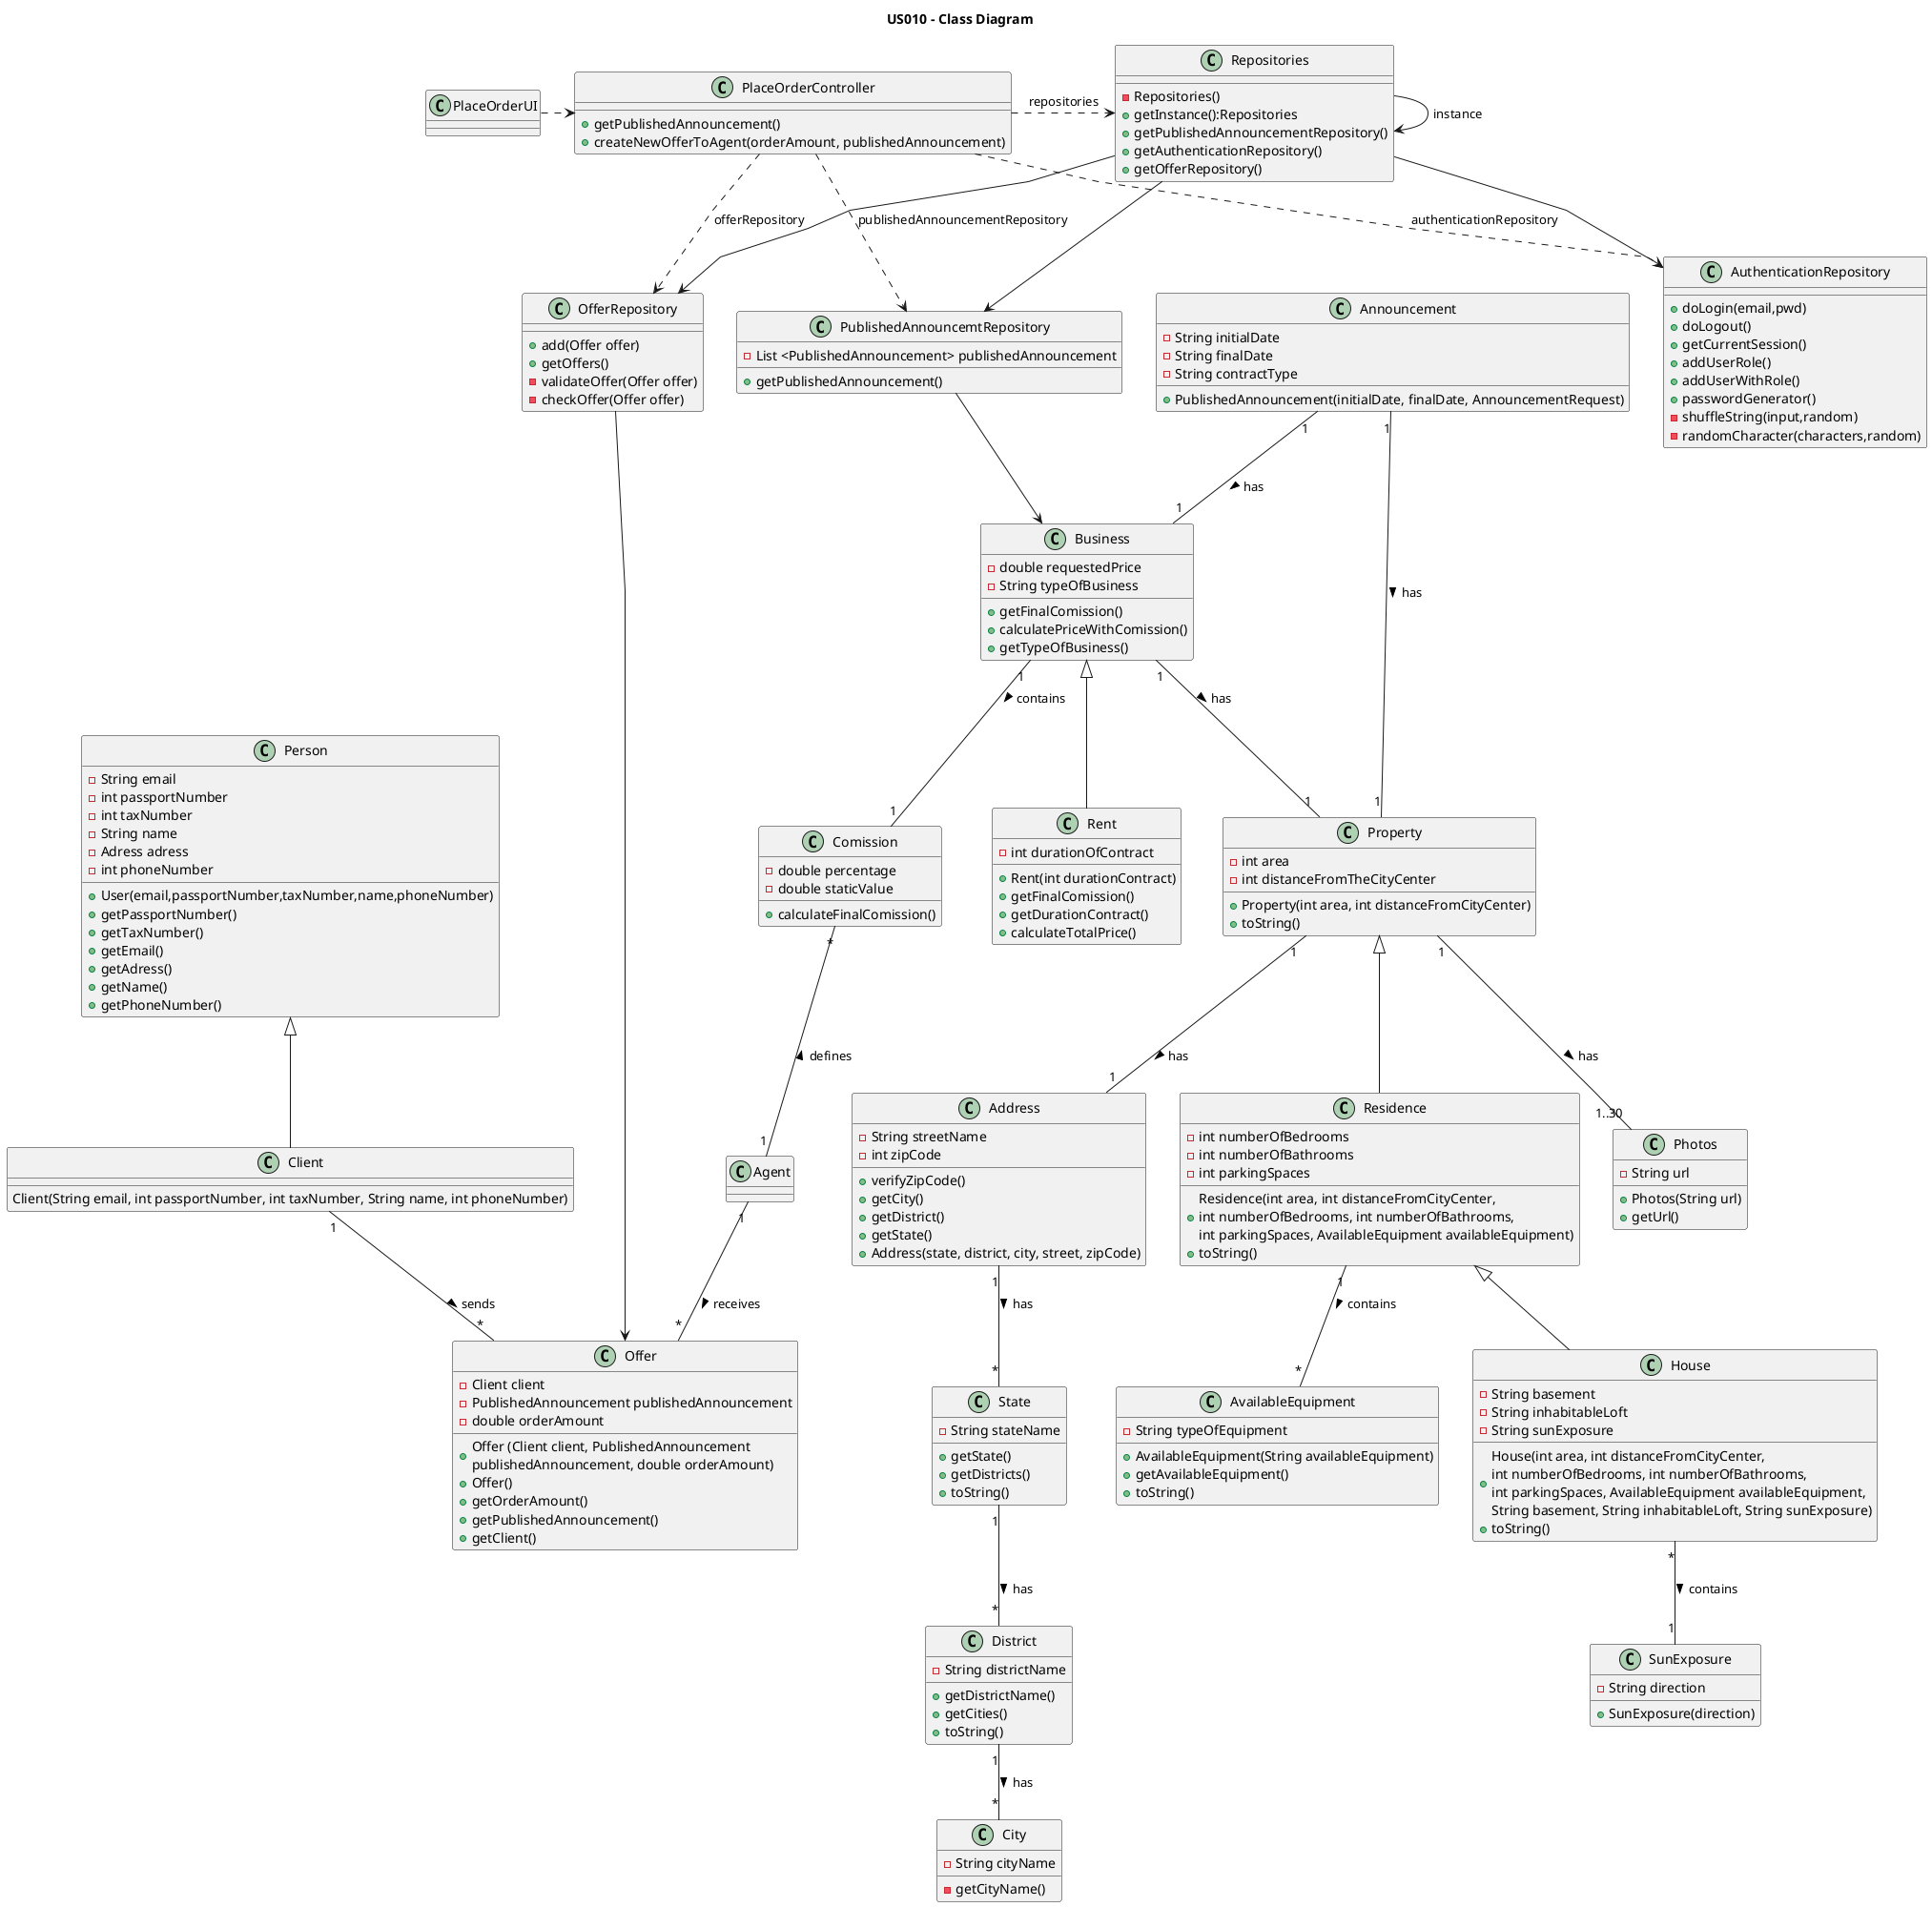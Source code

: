 @startuml

title US010 - Class Diagram


skinparam packageStyle rectangle
skinparam shadowing false
skinparam linetype polyline

class PlaceOrderUI {

}

class PlaceOrderController {
    + getPublishedAnnouncement()
    + createNewOfferToAgent(orderAmount, publishedAnnouncement)
}

class PublishedAnnouncemtRepository {
    - List <PublishedAnnouncement> publishedAnnouncement
    + getPublishedAnnouncement()
}

class AuthenticationRepository {
    + doLogin(email,pwd)
    + doLogout()
    + getCurrentSession()
    + addUserRole()
    + addUserWithRole()
    + passwordGenerator()
    - shuffleString(input,random)
    - randomCharacter(characters,random)
}

class OfferRepository {
    + add(Offer offer)
    + getOffers()
    - validateOffer(Offer offer)
    - checkOffer(Offer offer)
}

class Repositories {
    - Repositories()
    + getInstance():Repositories
    + getPublishedAnnouncementRepository()
    + getAuthenticationRepository()
    + getOfferRepository()
}

class Offer {
 - Client client
 - PublishedAnnouncement publishedAnnouncement
 - double orderAmount

 + Offer (Client client, PublishedAnnouncement \npublishedAnnouncement, double orderAmount)
 + Offer()
 + getOrderAmount()
 + getPublishedAnnouncement()
 + getClient()
}

class Announcement {
    - String initialDate
    - String finalDate
    - String contractType

    + PublishedAnnouncement(initialDate, finalDate, AnnouncementRequest)
}

class Business {
    - double requestedPrice
    - String typeOfBusiness

    + getFinalComission()
    + calculatePriceWithComission()
    + getTypeOfBusiness()
}

class Rent {
    - int durationOfContract

    + Rent(int durationContract)
    + getFinalComission()
    + getDurationContract()
    + calculateTotalPrice()
}

class Comission {
     - double percentage
     - double staticValue

    + calculateFinalComission()
}

class State {
    - String stateName

    + getState()
    + getDistricts()
    + toString()
}

class District {
    - String districtName


    + getDistrictName()
    + getCities()
    + toString()
}

class City {
    - String cityName

    - getCityName()
}

class Address {
    - String streetName
    - int zipCode

    + verifyZipCode()
    + getCity()
    + getDistrict()
    + getState()
    + Address(state, district, city, street, zipCode)
}

class Client {
Client(String email, int passportNumber, int taxNumber, String name, int phoneNumber)
}

class AvailableEquipment {
    - String typeOfEquipment

    + AvailableEquipment(String availableEquipment)
    + getAvailableEquipment()
    + toString()
}

class SunExposure {
    - String direction

    + SunExposure(direction)
}

class Residence {
    - int numberOfBedrooms
    - int numberOfBathrooms
    - int parkingSpaces

    + Residence(int area, int distanceFromCityCenter, \nint numberOfBedrooms, int numberOfBathrooms, \nint parkingSpaces, AvailableEquipment availableEquipment)
    + toString()
}

class House {
    - String basement
    - String inhabitableLoft
    - String sunExposure

    + House(int area, int distanceFromCityCenter, \nint numberOfBedrooms, int numberOfBathrooms, \nint parkingSpaces, AvailableEquipment availableEquipment, \nString basement, String inhabitableLoft, String sunExposure)
    + toString()
}

class Photos {
    - String url

    + Photos(String url)
    + getUrl()
}

class Property {
    - int area
    - int distanceFromTheCityCenter

    + Property(int area, int distanceFromCityCenter)
    + toString()
}

class Person {
    - String email
    - int passportNumber
    - int taxNumber
    - String name
    - Adress adress
    - int phoneNumber

    + User(email,passportNumber,taxNumber,name,phoneNumber)
    + getPassportNumber()
    + getTaxNumber()
    + getEmail()
    + getAdress()
    + getName()
    + getPhoneNumber()
}

'class Role {
'    - String role
'    + Role(role)
'}


PlaceOrderUI .> PlaceOrderController
PlaceOrderController .> Repositories : repositories
PlaceOrderController ..> PublishedAnnouncemtRepository : publishedAnnouncementRepository
PlaceOrderController ..> AuthenticationRepository : authenticationRepository
PlaceOrderController ..> OfferRepository : offerRepository
Repositories --> Repositories : instance
Repositories --> PublishedAnnouncemtRepository
Repositories --> AuthenticationRepository
Repositories --> OfferRepository
OfferRepository --> Offer
PublishedAnnouncemtRepository --> Business

Business <|-- Rent
Business "1" -- "1" Property : has >
Business "1" -- "1" Comission : contains >

Comission "*" -- "1" Agent : defines <

Agent "1" -- "*" Offer : receives >

Offer "*" -up- "1" Client : sends <

Announcement "1" -- "1" Property : has >
Announcement "1" -- "1" Business : has >

Property <|-- Residence
Property "1" -- "1..30" Photos : has >
Property "1" -- "1" Address : has >

Person <|-- Client

'Client "1" -left> "*" Role : role

Address "1" -- "*" State : has >

State "1" -- "*" District : has >

District "1" -- "*" City : has >

Residence "1" -- "*" AvailableEquipment : contains >
Residence <|-- House

House "*" -- "1" SunExposure : contains >

@enduml